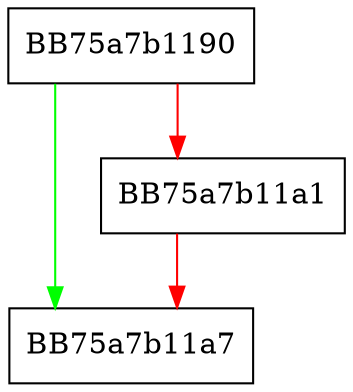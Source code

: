 digraph __dcrt_terminate_console_output {
  node [shape="box"];
  graph [splines=ortho];
  BB75a7b1190 -> BB75a7b11a7 [color="green"];
  BB75a7b1190 -> BB75a7b11a1 [color="red"];
  BB75a7b11a1 -> BB75a7b11a7 [color="red"];
}